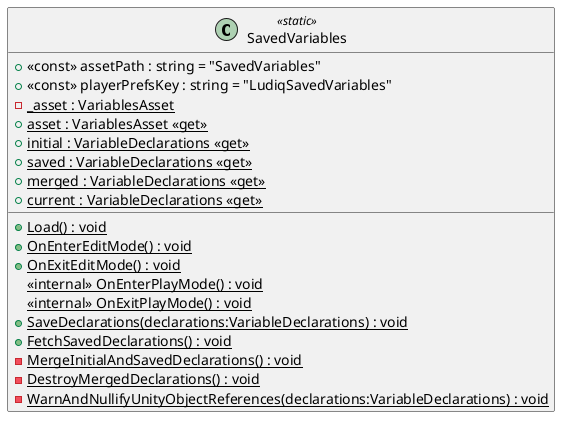 @startuml
class SavedVariables <<static>> {
    + <<const>> assetPath : string = "SavedVariables"
    + <<const>> playerPrefsKey : string = "LudiqSavedVariables"
    - {static} _asset : VariablesAsset
    + {static} asset : VariablesAsset <<get>>
    + {static} Load() : void
    + {static} OnEnterEditMode() : void
    + {static} OnExitEditMode() : void
    <<internal>> {static} OnEnterPlayMode() : void
    <<internal>> {static} OnExitPlayMode() : void
    + {static} initial : VariableDeclarations <<get>>
    + {static} saved : VariableDeclarations <<get>>
    + {static} merged : VariableDeclarations <<get>>
    + {static} current : VariableDeclarations <<get>>
    + {static} SaveDeclarations(declarations:VariableDeclarations) : void
    + {static} FetchSavedDeclarations() : void
    - {static} MergeInitialAndSavedDeclarations() : void
    - {static} DestroyMergedDeclarations() : void
    - {static} WarnAndNullifyUnityObjectReferences(declarations:VariableDeclarations) : void
}
@enduml
